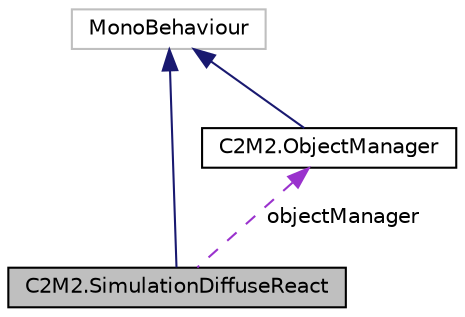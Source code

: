 digraph "C2M2.SimulationDiffuseReact"
{
 // LATEX_PDF_SIZE
  edge [fontname="Helvetica",fontsize="10",labelfontname="Helvetica",labelfontsize="10"];
  node [fontname="Helvetica",fontsize="10",shape=record];
  Node1 [label="C2M2.SimulationDiffuseReact",height=0.2,width=0.4,color="black", fillcolor="grey75", style="filled", fontcolor="black",tooltip="Provide a general access point for information regarding a live simulation. Simulations should inheri..."];
  Node2 -> Node1 [dir="back",color="midnightblue",fontsize="10",style="solid",fontname="Helvetica"];
  Node2 [label="MonoBehaviour",height=0.2,width=0.4,color="grey75", fillcolor="white", style="filled",tooltip=" "];
  Node3 -> Node1 [dir="back",color="darkorchid3",fontsize="10",style="dashed",label=" objectManager" ,fontname="Helvetica"];
  Node3 [label="C2M2.ObjectManager",height=0.2,width=0.4,color="black", fillcolor="white", style="filled",URL="$d4/dfa/class_c2_m2_1_1_object_manager.html",tooltip=" "];
  Node2 -> Node3 [dir="back",color="midnightblue",fontsize="10",style="solid",fontname="Helvetica"];
}
